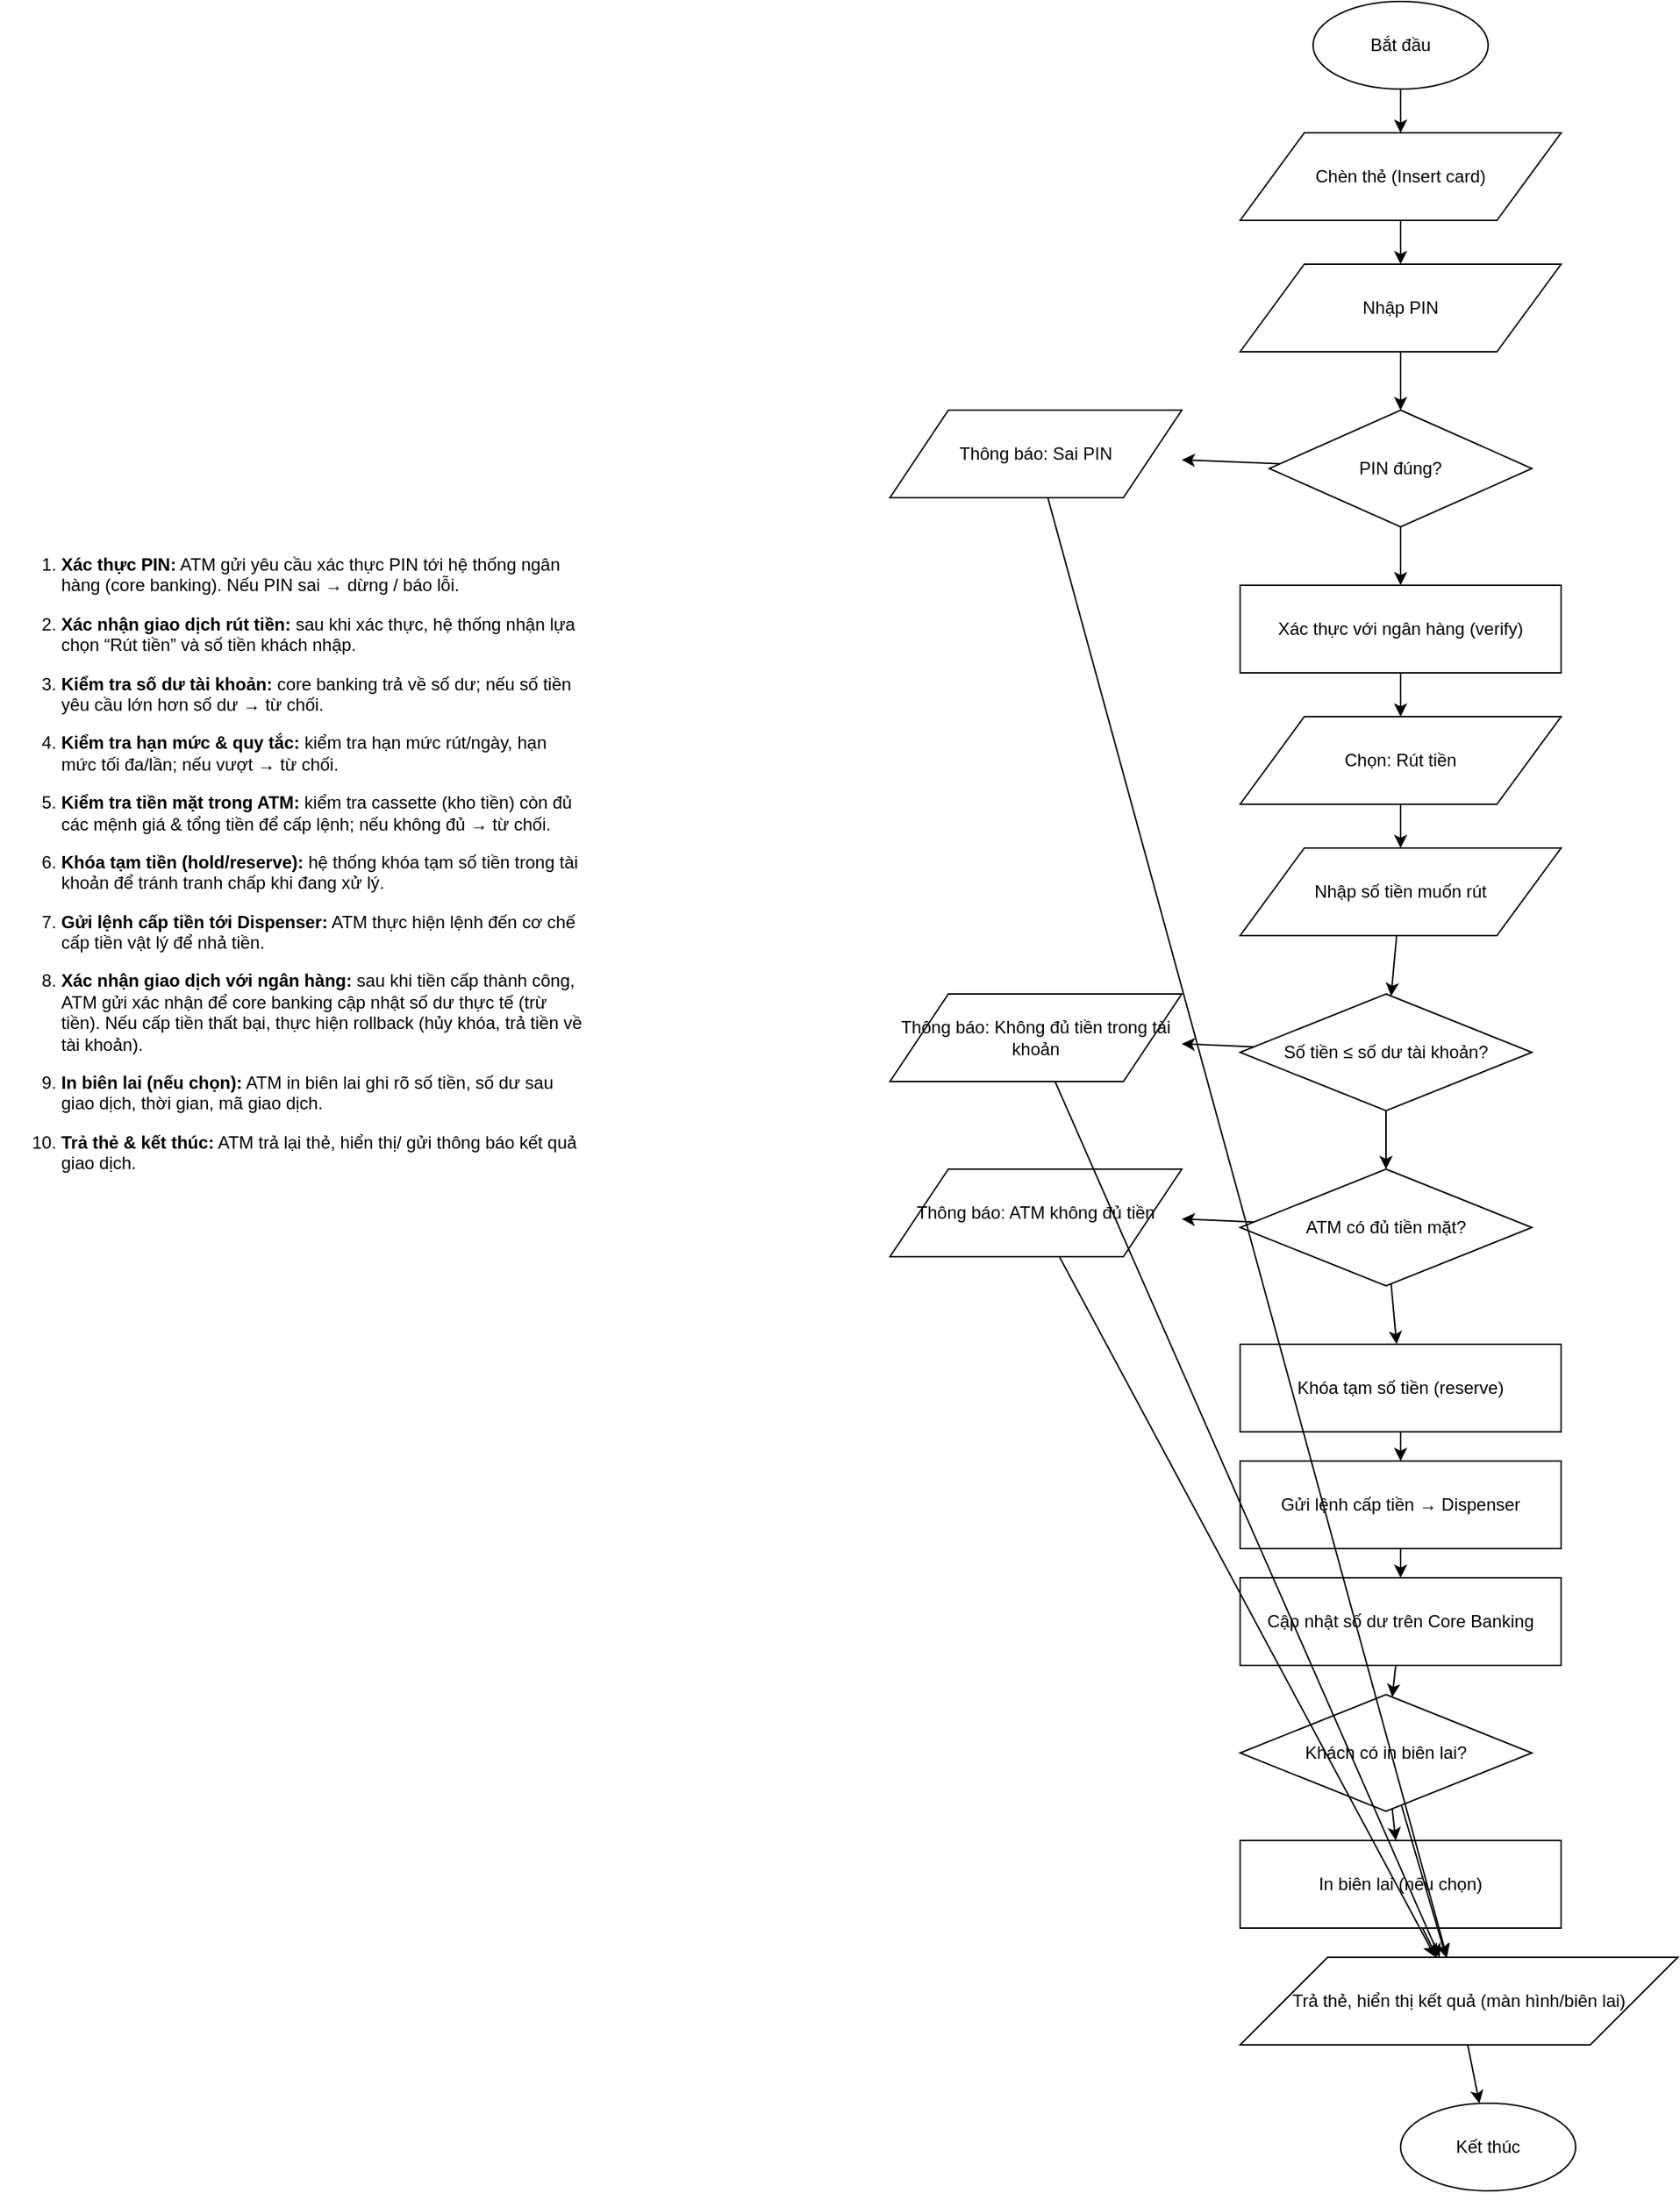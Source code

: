 <mxfile version="28.2.3">
  <diagram name="Trang-1" id="qxNECRH9LGO5RQy4f-Sz">
    <mxGraphModel dx="2977" dy="1606" grid="1" gridSize="10" guides="1" tooltips="1" connect="1" arrows="1" fold="1" page="1" pageScale="1" pageWidth="827" pageHeight="1169" math="0" shadow="0">
      <root>
        <mxCell id="0" />
        <mxCell id="1" parent="0" />
        <mxCell id="NGABZrSEDghTNl0OMJeI-1" value="Bắt đầu" style="ellipse;whiteSpace=wrap;html=1;" vertex="1" parent="1">
          <mxGeometry x="1140" y="240" width="120" height="60" as="geometry" />
        </mxCell>
        <mxCell id="NGABZrSEDghTNl0OMJeI-2" value="Chèn thẻ (Insert card)" style="shape=parallelogram;whiteSpace=wrap;html=1;" vertex="1" parent="1">
          <mxGeometry x="1090" y="330" width="220" height="60" as="geometry" />
        </mxCell>
        <mxCell id="NGABZrSEDghTNl0OMJeI-3" value="Nhập PIN" style="shape=parallelogram;whiteSpace=wrap;html=1;" vertex="1" parent="1">
          <mxGeometry x="1090" y="420" width="220" height="60" as="geometry" />
        </mxCell>
        <mxCell id="NGABZrSEDghTNl0OMJeI-4" value="PIN đúng?" style="rhombus;whiteSpace=wrap;html=1;" vertex="1" parent="1">
          <mxGeometry x="1110" y="520" width="180" height="80" as="geometry" />
        </mxCell>
        <mxCell id="NGABZrSEDghTNl0OMJeI-5" value="Thông báo: Sai PIN" style="shape=parallelogram;whiteSpace=wrap;html=1;" vertex="1" parent="1">
          <mxGeometry x="850" y="520" width="200" height="60" as="geometry" />
        </mxCell>
        <mxCell id="NGABZrSEDghTNl0OMJeI-6" value="Xác thực với ngân hàng (verify)" style="rounded=0;whiteSpace=wrap;html=1;" vertex="1" parent="1">
          <mxGeometry x="1090" y="640" width="220" height="60" as="geometry" />
        </mxCell>
        <mxCell id="NGABZrSEDghTNl0OMJeI-7" value="Chọn: Rút tiền" style="shape=parallelogram;whiteSpace=wrap;html=1;" vertex="1" parent="1">
          <mxGeometry x="1090" y="730" width="220" height="60" as="geometry" />
        </mxCell>
        <mxCell id="NGABZrSEDghTNl0OMJeI-8" value="Nhập số tiền muốn rút" style="shape=parallelogram;whiteSpace=wrap;html=1;" vertex="1" parent="1">
          <mxGeometry x="1090" y="820" width="220" height="60" as="geometry" />
        </mxCell>
        <mxCell id="NGABZrSEDghTNl0OMJeI-9" value="Số tiền ≤ số dư tài khoản?" style="rhombus;whiteSpace=wrap;html=1;" vertex="1" parent="1">
          <mxGeometry x="1090" y="920" width="200" height="80" as="geometry" />
        </mxCell>
        <mxCell id="NGABZrSEDghTNl0OMJeI-10" value="Thông báo: Không đủ tiền trong tài khoản" style="shape=parallelogram;whiteSpace=wrap;html=1;" vertex="1" parent="1">
          <mxGeometry x="850" y="920" width="200" height="60" as="geometry" />
        </mxCell>
        <mxCell id="NGABZrSEDghTNl0OMJeI-11" value="ATM có đủ tiền mặt?" style="rhombus;whiteSpace=wrap;html=1;" vertex="1" parent="1">
          <mxGeometry x="1090" y="1040" width="200" height="80" as="geometry" />
        </mxCell>
        <mxCell id="NGABZrSEDghTNl0OMJeI-12" value="Thông báo: ATM không đủ tiền" style="shape=parallelogram;whiteSpace=wrap;html=1;" vertex="1" parent="1">
          <mxGeometry x="850" y="1040" width="200" height="60" as="geometry" />
        </mxCell>
        <mxCell id="NGABZrSEDghTNl0OMJeI-13" value="Khóa tạm số tiền (reserve)" style="rounded=0;whiteSpace=wrap;html=1;" vertex="1" parent="1">
          <mxGeometry x="1090" y="1160" width="220" height="60" as="geometry" />
        </mxCell>
        <mxCell id="NGABZrSEDghTNl0OMJeI-14" value="Gửi lệnh cấp tiền → Dispenser" style="rounded=0;whiteSpace=wrap;html=1;" vertex="1" parent="1">
          <mxGeometry x="1090" y="1240" width="220" height="60" as="geometry" />
        </mxCell>
        <mxCell id="NGABZrSEDghTNl0OMJeI-15" value="Cập nhật số dư trên Core Banking" style="rounded=0;whiteSpace=wrap;html=1;" vertex="1" parent="1">
          <mxGeometry x="1090" y="1320" width="220" height="60" as="geometry" />
        </mxCell>
        <mxCell id="NGABZrSEDghTNl0OMJeI-16" value="Khách có in biên lai?" style="rhombus;whiteSpace=wrap;html=1;" vertex="1" parent="1">
          <mxGeometry x="1090" y="1400" width="200" height="80" as="geometry" />
        </mxCell>
        <mxCell id="NGABZrSEDghTNl0OMJeI-17" value="In biên lai (nếu chọn)" style="rounded=0;whiteSpace=wrap;html=1;" vertex="1" parent="1">
          <mxGeometry x="1090" y="1500" width="220" height="60" as="geometry" />
        </mxCell>
        <mxCell id="NGABZrSEDghTNl0OMJeI-18" value="Trả thẻ, hiển thị kết quả (màn hình/biên lai)" style="shape=parallelogram;whiteSpace=wrap;html=1;" vertex="1" parent="1">
          <mxGeometry x="1090" y="1580" width="300" height="60" as="geometry" />
        </mxCell>
        <mxCell id="NGABZrSEDghTNl0OMJeI-19" value="Kết thúc" style="ellipse;whiteSpace=wrap;html=1;" vertex="1" parent="1">
          <mxGeometry x="1200" y="1680" width="120" height="60" as="geometry" />
        </mxCell>
        <mxCell id="NGABZrSEDghTNl0OMJeI-20" edge="1" parent="1" source="NGABZrSEDghTNl0OMJeI-1" target="NGABZrSEDghTNl0OMJeI-2">
          <mxGeometry relative="1" as="geometry" />
        </mxCell>
        <mxCell id="NGABZrSEDghTNl0OMJeI-21" edge="1" parent="1" source="NGABZrSEDghTNl0OMJeI-2" target="NGABZrSEDghTNl0OMJeI-3">
          <mxGeometry relative="1" as="geometry" />
        </mxCell>
        <mxCell id="NGABZrSEDghTNl0OMJeI-22" edge="1" parent="1" source="NGABZrSEDghTNl0OMJeI-3" target="NGABZrSEDghTNl0OMJeI-4">
          <mxGeometry relative="1" as="geometry" />
        </mxCell>
        <mxCell id="NGABZrSEDghTNl0OMJeI-23" edge="1" parent="1" source="NGABZrSEDghTNl0OMJeI-4" target="NGABZrSEDghTNl0OMJeI-5">
          <mxGeometry relative="1" as="geometry" />
        </mxCell>
        <mxCell id="NGABZrSEDghTNl0OMJeI-24" edge="1" parent="1" source="NGABZrSEDghTNl0OMJeI-5" target="NGABZrSEDghTNl0OMJeI-18">
          <mxGeometry relative="1" as="geometry" />
        </mxCell>
        <mxCell id="NGABZrSEDghTNl0OMJeI-25" edge="1" parent="1" source="NGABZrSEDghTNl0OMJeI-18" target="NGABZrSEDghTNl0OMJeI-19">
          <mxGeometry relative="1" as="geometry" />
        </mxCell>
        <mxCell id="NGABZrSEDghTNl0OMJeI-26" edge="1" parent="1" source="NGABZrSEDghTNl0OMJeI-4" target="NGABZrSEDghTNl0OMJeI-6">
          <mxGeometry relative="1" as="geometry" />
        </mxCell>
        <mxCell id="NGABZrSEDghTNl0OMJeI-27" edge="1" parent="1" source="NGABZrSEDghTNl0OMJeI-6" target="NGABZrSEDghTNl0OMJeI-7">
          <mxGeometry relative="1" as="geometry" />
        </mxCell>
        <mxCell id="NGABZrSEDghTNl0OMJeI-28" edge="1" parent="1" source="NGABZrSEDghTNl0OMJeI-7" target="NGABZrSEDghTNl0OMJeI-8">
          <mxGeometry relative="1" as="geometry" />
        </mxCell>
        <mxCell id="NGABZrSEDghTNl0OMJeI-29" edge="1" parent="1" source="NGABZrSEDghTNl0OMJeI-8" target="NGABZrSEDghTNl0OMJeI-9">
          <mxGeometry relative="1" as="geometry" />
        </mxCell>
        <mxCell id="NGABZrSEDghTNl0OMJeI-30" edge="1" parent="1" source="NGABZrSEDghTNl0OMJeI-9" target="NGABZrSEDghTNl0OMJeI-10">
          <mxGeometry relative="1" as="geometry" />
        </mxCell>
        <mxCell id="NGABZrSEDghTNl0OMJeI-31" edge="1" parent="1" source="NGABZrSEDghTNl0OMJeI-10" target="NGABZrSEDghTNl0OMJeI-18">
          <mxGeometry relative="1" as="geometry" />
        </mxCell>
        <mxCell id="NGABZrSEDghTNl0OMJeI-32" edge="1" parent="1" source="NGABZrSEDghTNl0OMJeI-9" target="NGABZrSEDghTNl0OMJeI-11">
          <mxGeometry relative="1" as="geometry" />
        </mxCell>
        <mxCell id="NGABZrSEDghTNl0OMJeI-33" edge="1" parent="1" source="NGABZrSEDghTNl0OMJeI-11" target="NGABZrSEDghTNl0OMJeI-12">
          <mxGeometry relative="1" as="geometry" />
        </mxCell>
        <mxCell id="NGABZrSEDghTNl0OMJeI-34" edge="1" parent="1" source="NGABZrSEDghTNl0OMJeI-12" target="NGABZrSEDghTNl0OMJeI-18">
          <mxGeometry relative="1" as="geometry" />
        </mxCell>
        <mxCell id="NGABZrSEDghTNl0OMJeI-35" edge="1" parent="1" source="NGABZrSEDghTNl0OMJeI-11" target="NGABZrSEDghTNl0OMJeI-13">
          <mxGeometry relative="1" as="geometry" />
        </mxCell>
        <mxCell id="NGABZrSEDghTNl0OMJeI-36" edge="1" parent="1" source="NGABZrSEDghTNl0OMJeI-13" target="NGABZrSEDghTNl0OMJeI-14">
          <mxGeometry relative="1" as="geometry" />
        </mxCell>
        <mxCell id="NGABZrSEDghTNl0OMJeI-37" edge="1" parent="1" source="NGABZrSEDghTNl0OMJeI-14" target="NGABZrSEDghTNl0OMJeI-15">
          <mxGeometry relative="1" as="geometry" />
        </mxCell>
        <mxCell id="NGABZrSEDghTNl0OMJeI-38" edge="1" parent="1" source="NGABZrSEDghTNl0OMJeI-15" target="NGABZrSEDghTNl0OMJeI-16">
          <mxGeometry relative="1" as="geometry" />
        </mxCell>
        <mxCell id="NGABZrSEDghTNl0OMJeI-39" edge="1" parent="1" source="NGABZrSEDghTNl0OMJeI-16" target="NGABZrSEDghTNl0OMJeI-17">
          <mxGeometry relative="1" as="geometry" />
        </mxCell>
        <mxCell id="NGABZrSEDghTNl0OMJeI-40" edge="1" parent="1" source="NGABZrSEDghTNl0OMJeI-17" target="NGABZrSEDghTNl0OMJeI-18">
          <mxGeometry relative="1" as="geometry" />
        </mxCell>
        <mxCell id="NGABZrSEDghTNl0OMJeI-41" edge="1" parent="1" source="NGABZrSEDghTNl0OMJeI-16" target="NGABZrSEDghTNl0OMJeI-18">
          <mxGeometry relative="1" as="geometry" />
        </mxCell>
        <mxCell id="NGABZrSEDghTNl0OMJeI-42" value="&lt;ol data-start=&quot;9255&quot; data-end=&quot;10469&quot;&gt;&lt;li data-start=&quot;9255&quot; data-end=&quot;9375&quot;&gt;&lt;p data-start=&quot;9258&quot; data-end=&quot;9375&quot;&gt;&lt;strong data-start=&quot;9258&quot; data-end=&quot;9275&quot;&gt;Xác thực PIN:&lt;/strong&gt; ATM gửi yêu cầu xác thực PIN tới hệ thống ngân hàng (core banking). Nếu PIN sai → dừng / báo lỗi.&lt;/p&gt;&lt;/li&gt;&lt;li data-start=&quot;9376&quot; data-end=&quot;9488&quot;&gt;&lt;p data-start=&quot;9379&quot; data-end=&quot;9488&quot;&gt;&lt;strong data-start=&quot;9379&quot; data-end=&quot;9411&quot;&gt;Xác nhận giao dịch rút tiền:&lt;/strong&gt; sau khi xác thực, hệ thống nhận lựa chọn “Rút tiền” và số tiền khách nhập.&lt;/p&gt;&lt;/li&gt;&lt;li data-start=&quot;9489&quot; data-end=&quot;9595&quot;&gt;&lt;p data-start=&quot;9492&quot; data-end=&quot;9595&quot;&gt;&lt;strong data-start=&quot;9492&quot; data-end=&quot;9521&quot;&gt;Kiểm tra số dư tài khoản:&lt;/strong&gt; core banking trả về số dư; nếu số tiền yêu cầu lớn hơn số dư → từ chối.&lt;/p&gt;&lt;/li&gt;&lt;li data-start=&quot;9596&quot; data-end=&quot;9699&quot;&gt;&lt;p data-start=&quot;9599&quot; data-end=&quot;9699&quot;&gt;&lt;strong data-start=&quot;9599&quot; data-end=&quot;9630&quot;&gt;Kiểm tra hạn mức &amp;amp; quy tắc:&lt;/strong&gt; kiểm tra hạn mức rút/ngày, hạn mức tối đa/lần; nếu vượt → từ chối.&lt;/p&gt;&lt;/li&gt;&lt;li data-start=&quot;9700&quot; data-end=&quot;9835&quot;&gt;&lt;p data-start=&quot;9703&quot; data-end=&quot;9835&quot;&gt;&lt;strong data-start=&quot;9703&quot; data-end=&quot;9735&quot;&gt;Kiểm tra tiền mặt trong ATM:&lt;/strong&gt; kiểm tra cassette (kho tiền) còn đủ các mệnh giá &amp;amp; tổng tiền để cấp lệnh; nếu không đủ → từ chối.&lt;/p&gt;&lt;/li&gt;&lt;li data-start=&quot;9836&quot; data-end=&quot;9952&quot;&gt;&lt;p data-start=&quot;9839&quot; data-end=&quot;9952&quot;&gt;&lt;strong data-start=&quot;9839&quot; data-end=&quot;9872&quot;&gt;Khóa tạm tiền (hold/reserve):&lt;/strong&gt; hệ thống khóa tạm số tiền trong tài khoản để tránh tranh chấp khi đang xử lý.&lt;/p&gt;&lt;/li&gt;&lt;li data-start=&quot;9953&quot; data-end=&quot;10053&quot;&gt;&lt;p data-start=&quot;9956&quot; data-end=&quot;10053&quot;&gt;&lt;strong data-start=&quot;9956&quot; data-end=&quot;9992&quot;&gt;Gửi lệnh cấp tiền tới Dispenser:&lt;/strong&gt; ATM thực hiện lệnh đến cơ chế cấp tiền vật lý để nhả tiền.&lt;/p&gt;&lt;/li&gt;&lt;li data-start=&quot;10054&quot; data-end=&quot;10270&quot;&gt;&lt;p data-start=&quot;10057&quot; data-end=&quot;10270&quot;&gt;&lt;strong data-start=&quot;10057&quot; data-end=&quot;10094&quot;&gt;Xác nhận giao dịch với ngân hàng:&lt;/strong&gt; sau khi tiền cấp thành công, ATM gửi xác nhận để core banking cập nhật số dư thực tế (trừ tiền). Nếu cấp tiền thất bại, thực hiện rollback (hủy khóa, trả tiền về tài khoản).&lt;/p&gt;&lt;/li&gt;&lt;li data-start=&quot;10271&quot; data-end=&quot;10381&quot;&gt;&lt;p data-start=&quot;10274&quot; data-end=&quot;10381&quot;&gt;&lt;strong data-start=&quot;10274&quot; data-end=&quot;10301&quot;&gt;In biên lai (nếu chọn):&lt;/strong&gt; ATM in biên lai ghi rõ số tiền, số dư sau giao dịch, thời gian, mã giao dịch.&lt;/p&gt;&lt;/li&gt;&lt;li data-start=&quot;10382&quot; data-end=&quot;10469&quot;&gt;&lt;p data-start=&quot;10386&quot; data-end=&quot;10469&quot;&gt;&lt;strong data-start=&quot;10386&quot; data-end=&quot;10409&quot;&gt;Trả thẻ &amp;amp; kết thúc:&lt;/strong&gt; ATM trả lại thẻ, hiển thị/ gửi thông báo kết quả giao dịch.&lt;/p&gt;&lt;br&gt;&lt;/li&gt;&lt;br&gt;&lt;/ol&gt;" style="text;whiteSpace=wrap;html=1;" vertex="1" parent="1">
          <mxGeometry x="240" y="600" width="400" height="450" as="geometry" />
        </mxCell>
      </root>
    </mxGraphModel>
  </diagram>
</mxfile>
